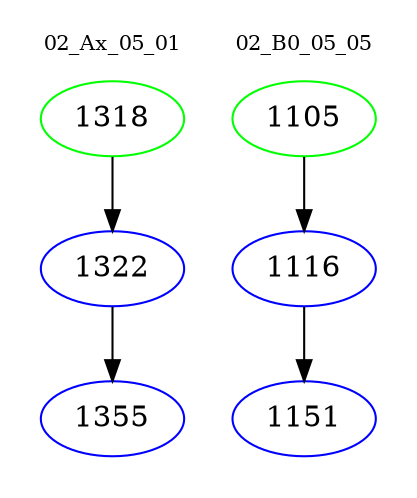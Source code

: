 digraph{
subgraph cluster_0 {
color = white
label = "02_Ax_05_01";
fontsize=10;
T0_1318 [label="1318", color="green"]
T0_1318 -> T0_1322 [color="black"]
T0_1322 [label="1322", color="blue"]
T0_1322 -> T0_1355 [color="black"]
T0_1355 [label="1355", color="blue"]
}
subgraph cluster_1 {
color = white
label = "02_B0_05_05";
fontsize=10;
T1_1105 [label="1105", color="green"]
T1_1105 -> T1_1116 [color="black"]
T1_1116 [label="1116", color="blue"]
T1_1116 -> T1_1151 [color="black"]
T1_1151 [label="1151", color="blue"]
}
}
